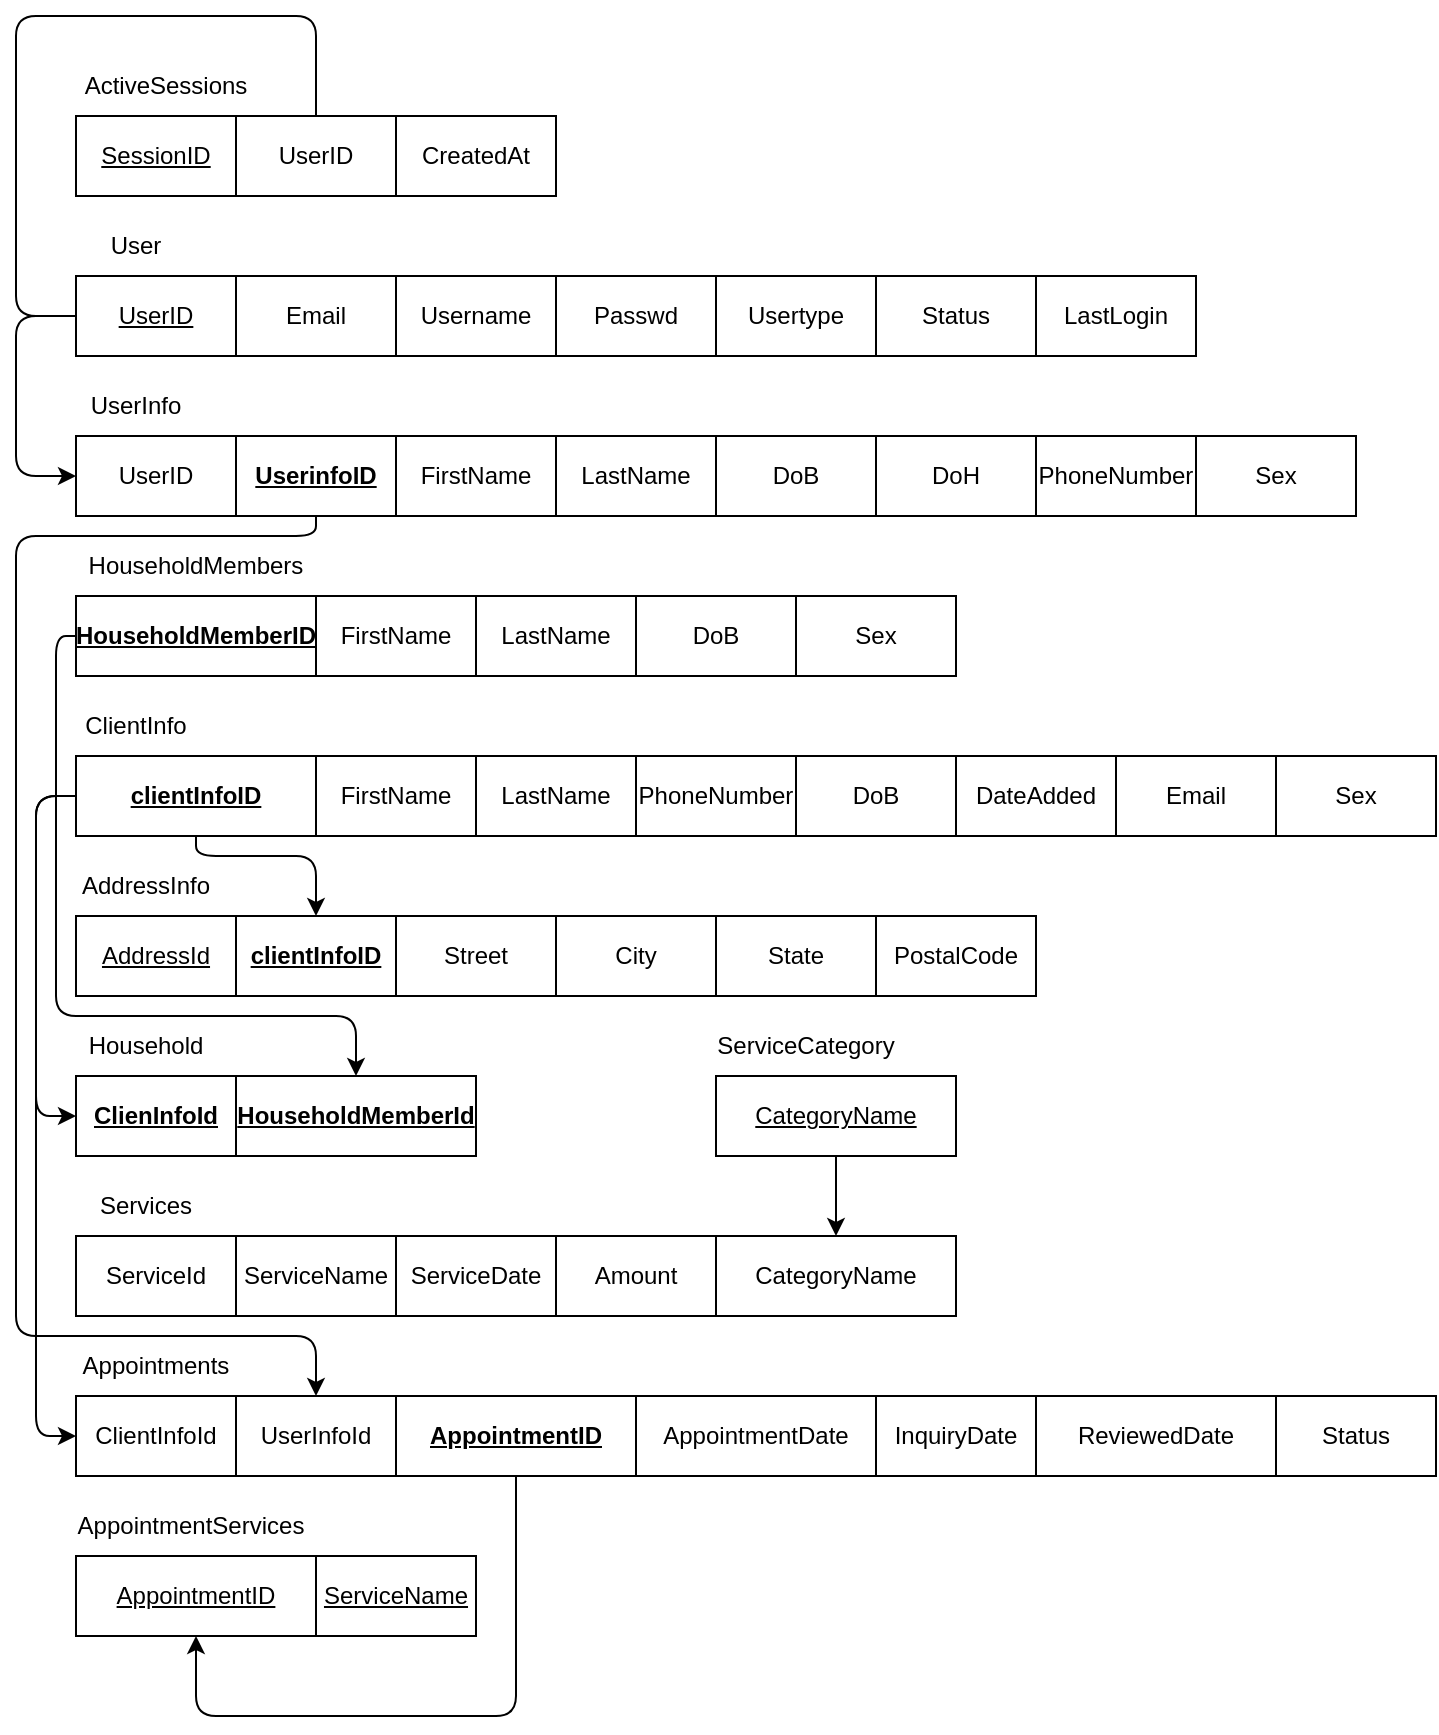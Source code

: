 <mxfile>
    <diagram id="7iXc_-SdFhRql7Fexhg4" name="Page-1">
        <mxGraphModel dx="418" dy="1819" grid="1" gridSize="10" guides="1" tooltips="1" connect="1" arrows="1" fold="1" page="1" pageScale="1" pageWidth="850" pageHeight="1100" math="0" shadow="0">
            <root>
                <mxCell id="0"/>
                <mxCell id="1" parent="0"/>
                <mxCell id="3" value="Username" style="rounded=0;whiteSpace=wrap;html=1;" parent="1" vertex="1">
                    <mxGeometry x="280" y="40" width="80" height="40" as="geometry"/>
                </mxCell>
                <mxCell id="5" value="Passwd" style="rounded=0;whiteSpace=wrap;html=1;" parent="1" vertex="1">
                    <mxGeometry x="360" y="40" width="80" height="40" as="geometry"/>
                </mxCell>
                <mxCell id="6" value="Usertype" style="rounded=0;whiteSpace=wrap;html=1;" parent="1" vertex="1">
                    <mxGeometry x="440" y="40" width="80" height="40" as="geometry"/>
                </mxCell>
                <mxCell id="67" style="edgeStyle=orthogonalEdgeStyle;html=1;entryX=0;entryY=0.5;entryDx=0;entryDy=0;exitX=0;exitY=0.5;exitDx=0;exitDy=0;" edge="1" parent="1" source="7" target="12">
                    <mxGeometry relative="1" as="geometry">
                        <Array as="points">
                            <mxPoint x="90" y="60"/>
                            <mxPoint x="90" y="140"/>
                        </Array>
                    </mxGeometry>
                </mxCell>
                <mxCell id="84" style="edgeStyle=orthogonalEdgeStyle;html=1;entryX=0.5;entryY=1;entryDx=0;entryDy=0;" edge="1" parent="1" source="7" target="82">
                    <mxGeometry relative="1" as="geometry">
                        <Array as="points">
                            <mxPoint x="90" y="60"/>
                            <mxPoint x="90" y="-90"/>
                            <mxPoint x="240" y="-90"/>
                        </Array>
                    </mxGeometry>
                </mxCell>
                <mxCell id="7" value="UserID" style="rounded=0;whiteSpace=wrap;html=1;fontStyle=4" parent="1" vertex="1">
                    <mxGeometry x="120" y="40" width="80" height="40" as="geometry"/>
                </mxCell>
                <mxCell id="8" value="Status" style="rounded=0;whiteSpace=wrap;html=1;" parent="1" vertex="1">
                    <mxGeometry x="520" y="40" width="80" height="40" as="geometry"/>
                </mxCell>
                <mxCell id="9" value="LastLogin" style="rounded=0;whiteSpace=wrap;html=1;" parent="1" vertex="1">
                    <mxGeometry x="600" y="40" width="80" height="40" as="geometry"/>
                </mxCell>
                <mxCell id="10" value="User" style="text;html=1;align=center;verticalAlign=middle;whiteSpace=wrap;rounded=0;" parent="1" vertex="1">
                    <mxGeometry x="120" y="10" width="60" height="30" as="geometry"/>
                </mxCell>
                <mxCell id="73" style="edgeStyle=orthogonalEdgeStyle;html=1;entryX=0.5;entryY=0;entryDx=0;entryDy=0;exitX=0.5;exitY=1;exitDx=0;exitDy=0;" edge="1" parent="1" source="11" target="70">
                    <mxGeometry relative="1" as="geometry">
                        <Array as="points">
                            <mxPoint x="240" y="170"/>
                            <mxPoint x="90" y="170"/>
                            <mxPoint x="90" y="570"/>
                            <mxPoint x="240" y="570"/>
                        </Array>
                    </mxGeometry>
                </mxCell>
                <mxCell id="11" value="UserinfoID" style="rounded=0;whiteSpace=wrap;html=1;fontStyle=5" parent="1" vertex="1">
                    <mxGeometry x="200" y="120" width="80" height="40" as="geometry"/>
                </mxCell>
                <mxCell id="12" value="UserID" style="rounded=0;whiteSpace=wrap;html=1;" parent="1" vertex="1">
                    <mxGeometry x="120" y="120" width="80" height="40" as="geometry"/>
                </mxCell>
                <mxCell id="13" value="FirstName" style="rounded=0;whiteSpace=wrap;html=1;" parent="1" vertex="1">
                    <mxGeometry x="280" y="120" width="80" height="40" as="geometry"/>
                </mxCell>
                <mxCell id="14" value="LastName" style="rounded=0;whiteSpace=wrap;html=1;" parent="1" vertex="1">
                    <mxGeometry x="360" y="120" width="80" height="40" as="geometry"/>
                </mxCell>
                <mxCell id="15" value="DoB" style="rounded=0;whiteSpace=wrap;html=1;" parent="1" vertex="1">
                    <mxGeometry x="440" y="120" width="80" height="40" as="geometry"/>
                </mxCell>
                <mxCell id="16" value="DoH" style="rounded=0;whiteSpace=wrap;html=1;" parent="1" vertex="1">
                    <mxGeometry x="520" y="120" width="80" height="40" as="geometry"/>
                </mxCell>
                <mxCell id="17" value="PhoneNumber" style="rounded=0;whiteSpace=wrap;html=1;" parent="1" vertex="1">
                    <mxGeometry x="600" y="120" width="80" height="40" as="geometry"/>
                </mxCell>
                <mxCell id="18" value="Sex" style="rounded=0;whiteSpace=wrap;html=1;" parent="1" vertex="1">
                    <mxGeometry x="680" y="120" width="80" height="40" as="geometry"/>
                </mxCell>
                <mxCell id="76" style="edgeStyle=orthogonalEdgeStyle;html=1;entryX=0.5;entryY=1;entryDx=0;entryDy=0;" edge="1" parent="1" target="75">
                    <mxGeometry relative="1" as="geometry">
                        <mxPoint x="340" y="640" as="sourcePoint"/>
                        <mxPoint x="200" y="680" as="targetPoint"/>
                        <Array as="points">
                            <mxPoint x="340" y="760"/>
                            <mxPoint x="180" y="760"/>
                        </Array>
                    </mxGeometry>
                </mxCell>
                <mxCell id="20" value="AppointmentID" style="rounded=0;whiteSpace=wrap;html=1;fontStyle=5" parent="1" vertex="1">
                    <mxGeometry x="280" y="600" width="120" height="40" as="geometry"/>
                </mxCell>
                <mxCell id="21" value="UserInfo" style="text;html=1;align=center;verticalAlign=middle;whiteSpace=wrap;rounded=0;" parent="1" vertex="1">
                    <mxGeometry x="120" y="90" width="60" height="30" as="geometry"/>
                </mxCell>
                <mxCell id="22" value="InquiryDate" style="rounded=0;whiteSpace=wrap;html=1;" parent="1" vertex="1">
                    <mxGeometry x="520" y="600" width="80" height="40" as="geometry"/>
                </mxCell>
                <mxCell id="24" value="Email" style="rounded=0;whiteSpace=wrap;html=1;" parent="1" vertex="1">
                    <mxGeometry x="200" y="40" width="80" height="40" as="geometry"/>
                </mxCell>
                <mxCell id="26" value="ReviewedDate" style="rounded=0;whiteSpace=wrap;html=1;" parent="1" vertex="1">
                    <mxGeometry x="600" y="600" width="120" height="40" as="geometry"/>
                </mxCell>
                <mxCell id="27" value="AppointmentDate" style="rounded=0;whiteSpace=wrap;html=1;" parent="1" vertex="1">
                    <mxGeometry x="400" y="600" width="120" height="40" as="geometry"/>
                </mxCell>
                <mxCell id="66" style="edgeStyle=orthogonalEdgeStyle;html=1;entryX=0.5;entryY=0;entryDx=0;entryDy=0;exitX=0;exitY=0.5;exitDx=0;exitDy=0;" edge="1" parent="1" source="28" target="53">
                    <mxGeometry relative="1" as="geometry">
                        <Array as="points">
                            <mxPoint x="110" y="220"/>
                            <mxPoint x="110" y="410"/>
                            <mxPoint x="260" y="410"/>
                        </Array>
                    </mxGeometry>
                </mxCell>
                <mxCell id="28" value="HouseholdMemberID" style="rounded=0;whiteSpace=wrap;html=1;fontStyle=5" vertex="1" parent="1">
                    <mxGeometry x="120" y="200" width="120" height="40" as="geometry"/>
                </mxCell>
                <mxCell id="29" value="FirstName" style="rounded=0;whiteSpace=wrap;html=1;" vertex="1" parent="1">
                    <mxGeometry x="240" y="200" width="80" height="40" as="geometry"/>
                </mxCell>
                <mxCell id="30" value="LastName" style="rounded=0;whiteSpace=wrap;html=1;" vertex="1" parent="1">
                    <mxGeometry x="320" y="200" width="80" height="40" as="geometry"/>
                </mxCell>
                <mxCell id="31" value="DoB" style="rounded=0;whiteSpace=wrap;html=1;" vertex="1" parent="1">
                    <mxGeometry x="400" y="200" width="80" height="40" as="geometry"/>
                </mxCell>
                <mxCell id="32" value="Sex" style="rounded=0;whiteSpace=wrap;html=1;" vertex="1" parent="1">
                    <mxGeometry x="480" y="200" width="80" height="40" as="geometry"/>
                </mxCell>
                <mxCell id="49" style="edgeStyle=orthogonalEdgeStyle;html=1;entryX=0.5;entryY=0;entryDx=0;entryDy=0;" edge="1" parent="1" source="33" target="44">
                    <mxGeometry relative="1" as="geometry">
                        <Array as="points">
                            <mxPoint x="180" y="330"/>
                            <mxPoint x="240" y="330"/>
                        </Array>
                    </mxGeometry>
                </mxCell>
                <mxCell id="65" style="edgeStyle=orthogonalEdgeStyle;html=1;entryX=0;entryY=0.5;entryDx=0;entryDy=0;exitX=0;exitY=0.5;exitDx=0;exitDy=0;" edge="1" parent="1" source="33" target="52">
                    <mxGeometry relative="1" as="geometry">
                        <Array as="points">
                            <mxPoint x="100" y="300"/>
                            <mxPoint x="100" y="460"/>
                        </Array>
                    </mxGeometry>
                </mxCell>
                <mxCell id="72" style="edgeStyle=orthogonalEdgeStyle;html=1;entryX=0;entryY=0.5;entryDx=0;entryDy=0;exitX=0;exitY=0.5;exitDx=0;exitDy=0;" edge="1" parent="1" source="33" target="69">
                    <mxGeometry relative="1" as="geometry">
                        <Array as="points">
                            <mxPoint x="100" y="300"/>
                            <mxPoint x="100" y="620"/>
                        </Array>
                    </mxGeometry>
                </mxCell>
                <mxCell id="33" value="clientInfoID" style="rounded=0;whiteSpace=wrap;html=1;fontStyle=5" vertex="1" parent="1">
                    <mxGeometry x="120" y="280" width="120" height="40" as="geometry"/>
                </mxCell>
                <mxCell id="34" value="HouseholdMembers" style="text;html=1;align=center;verticalAlign=middle;whiteSpace=wrap;rounded=0;" vertex="1" parent="1">
                    <mxGeometry x="120" y="170" width="120" height="30" as="geometry"/>
                </mxCell>
                <mxCell id="35" value="FirstName" style="rounded=0;whiteSpace=wrap;html=1;" vertex="1" parent="1">
                    <mxGeometry x="240" y="280" width="80" height="40" as="geometry"/>
                </mxCell>
                <mxCell id="36" value="LastName" style="rounded=0;whiteSpace=wrap;html=1;" vertex="1" parent="1">
                    <mxGeometry x="320" y="280" width="80" height="40" as="geometry"/>
                </mxCell>
                <mxCell id="37" value="PhoneNumber" style="rounded=0;whiteSpace=wrap;html=1;" vertex="1" parent="1">
                    <mxGeometry x="400" y="280" width="80" height="40" as="geometry"/>
                </mxCell>
                <mxCell id="38" value="DoB&lt;span style=&quot;font-family: monospace; font-size: 0px; text-align: start; text-wrap-mode: nowrap;&quot;&gt;%3CmxGraphModel%3E%3Croot%3E%3CmxCell%20id%3D%220%22%2F%3E%3CmxCell%20id%3D%221%22%20parent%3D%220%22%2F%3E%3CmxCell%20id%3D%222%22%20value%3D%22AppointmentID%22%20style%3D%22rounded%3D0%3BwhiteSpace%3Dwrap%3Bhtml%3D1%3B%22%20vertex%3D%221%22%20parent%3D%221%22%3E%3CmxGeometry%20x%3D%22200%22%20y%3D%22200%22%20width%3D%2280%22%20height%3D%2240%22%20as%3D%22geometry%22%2F%3E%3C%2FmxCell%3E%3C%2Froot%3E%3C%2FmxGraphModel%3E&lt;/span&gt;" style="rounded=0;whiteSpace=wrap;html=1;" vertex="1" parent="1">
                    <mxGeometry x="480" y="280" width="80" height="40" as="geometry"/>
                </mxCell>
                <mxCell id="39" value="DateAdded" style="rounded=0;whiteSpace=wrap;html=1;" vertex="1" parent="1">
                    <mxGeometry x="560" y="280" width="80" height="40" as="geometry"/>
                </mxCell>
                <mxCell id="40" value="Email" style="rounded=0;whiteSpace=wrap;html=1;" vertex="1" parent="1">
                    <mxGeometry x="640" y="280" width="80" height="40" as="geometry"/>
                </mxCell>
                <mxCell id="41" value="Sex" style="rounded=0;whiteSpace=wrap;html=1;" vertex="1" parent="1">
                    <mxGeometry x="720" y="280" width="80" height="40" as="geometry"/>
                </mxCell>
                <mxCell id="42" value="ClientInfo" style="text;html=1;align=center;verticalAlign=middle;whiteSpace=wrap;rounded=0;" vertex="1" parent="1">
                    <mxGeometry x="120" y="250" width="60" height="30" as="geometry"/>
                </mxCell>
                <mxCell id="43" value="AddressId" style="rounded=0;whiteSpace=wrap;html=1;fontStyle=4" vertex="1" parent="1">
                    <mxGeometry x="120" y="360" width="80" height="40" as="geometry"/>
                </mxCell>
                <mxCell id="44" value="&lt;span&gt;&lt;u&gt;&lt;b&gt;clientInfoID&lt;/b&gt;&lt;/u&gt;&lt;/span&gt;" style="rounded=0;whiteSpace=wrap;html=1;fontStyle=0" vertex="1" parent="1">
                    <mxGeometry x="200" y="360" width="80" height="40" as="geometry"/>
                </mxCell>
                <mxCell id="45" value="Street" style="rounded=0;whiteSpace=wrap;html=1;" vertex="1" parent="1">
                    <mxGeometry x="280" y="360" width="80" height="40" as="geometry"/>
                </mxCell>
                <mxCell id="46" value="City" style="rounded=0;whiteSpace=wrap;html=1;" vertex="1" parent="1">
                    <mxGeometry x="360" y="360" width="80" height="40" as="geometry"/>
                </mxCell>
                <mxCell id="47" value="State" style="rounded=0;whiteSpace=wrap;html=1;" vertex="1" parent="1">
                    <mxGeometry x="440" y="360" width="80" height="40" as="geometry"/>
                </mxCell>
                <mxCell id="48" value="PostalCode" style="rounded=0;whiteSpace=wrap;html=1;" vertex="1" parent="1">
                    <mxGeometry x="520" y="360" width="80" height="40" as="geometry"/>
                </mxCell>
                <mxCell id="50" value="AddressInfo" style="text;html=1;align=center;verticalAlign=middle;whiteSpace=wrap;rounded=0;" vertex="1" parent="1">
                    <mxGeometry x="120" y="330" width="70" height="30" as="geometry"/>
                </mxCell>
                <mxCell id="52" value="&lt;u&gt;&lt;b&gt;ClienInfoId&lt;/b&gt;&lt;/u&gt;" style="rounded=0;whiteSpace=wrap;html=1;" vertex="1" parent="1">
                    <mxGeometry x="120" y="440" width="80" height="40" as="geometry"/>
                </mxCell>
                <mxCell id="53" value="&lt;u&gt;&lt;b&gt;HouseholdMemberId&lt;/b&gt;&lt;/u&gt;" style="rounded=0;whiteSpace=wrap;html=1;" vertex="1" parent="1">
                    <mxGeometry x="200" y="440" width="120" height="40" as="geometry"/>
                </mxCell>
                <mxCell id="54" value="Household" style="text;html=1;align=center;verticalAlign=middle;whiteSpace=wrap;rounded=0;" vertex="1" parent="1">
                    <mxGeometry x="120" y="410" width="70" height="30" as="geometry"/>
                </mxCell>
                <mxCell id="56" value="ServiceId" style="rounded=0;whiteSpace=wrap;html=1;" vertex="1" parent="1">
                    <mxGeometry x="120" y="520" width="80" height="40" as="geometry"/>
                </mxCell>
                <mxCell id="57" value="ServiceName" style="rounded=0;whiteSpace=wrap;html=1;" vertex="1" parent="1">
                    <mxGeometry x="200" y="520" width="80" height="40" as="geometry"/>
                </mxCell>
                <mxCell id="58" value="ServiceDate" style="rounded=0;whiteSpace=wrap;html=1;" vertex="1" parent="1">
                    <mxGeometry x="280" y="520" width="80" height="40" as="geometry"/>
                </mxCell>
                <mxCell id="59" value="Amount" style="rounded=0;whiteSpace=wrap;html=1;" vertex="1" parent="1">
                    <mxGeometry x="360" y="520" width="80" height="40" as="geometry"/>
                </mxCell>
                <mxCell id="60" value="CategoryName" style="rounded=0;whiteSpace=wrap;html=1;" vertex="1" parent="1">
                    <mxGeometry x="440" y="520" width="120" height="40" as="geometry"/>
                </mxCell>
                <mxCell id="61" value="Services" style="text;html=1;align=center;verticalAlign=middle;whiteSpace=wrap;rounded=0;" vertex="1" parent="1">
                    <mxGeometry x="120" y="490" width="70" height="30" as="geometry"/>
                </mxCell>
                <mxCell id="63" style="edgeStyle=none;html=1;entryX=0.5;entryY=0;entryDx=0;entryDy=0;" edge="1" parent="1" source="62" target="60">
                    <mxGeometry relative="1" as="geometry"/>
                </mxCell>
                <mxCell id="62" value="&lt;u&gt;CategoryName&lt;/u&gt;" style="rounded=0;whiteSpace=wrap;html=1;" vertex="1" parent="1">
                    <mxGeometry x="440" y="440" width="120" height="40" as="geometry"/>
                </mxCell>
                <mxCell id="64" value="ServiceCategory" style="text;html=1;align=center;verticalAlign=middle;whiteSpace=wrap;rounded=0;" vertex="1" parent="1">
                    <mxGeometry x="440" y="410" width="90" height="30" as="geometry"/>
                </mxCell>
                <mxCell id="68" value="Status" style="rounded=0;whiteSpace=wrap;html=1;" vertex="1" parent="1">
                    <mxGeometry x="720" y="600" width="80" height="40" as="geometry"/>
                </mxCell>
                <mxCell id="69" value="ClientInfoId" style="rounded=0;whiteSpace=wrap;html=1;" vertex="1" parent="1">
                    <mxGeometry x="120" y="600" width="80" height="40" as="geometry"/>
                </mxCell>
                <mxCell id="70" value="UserInfoId" style="rounded=0;whiteSpace=wrap;html=1;" vertex="1" parent="1">
                    <mxGeometry x="200" y="600" width="80" height="40" as="geometry"/>
                </mxCell>
                <mxCell id="71" value="Appointments" style="text;html=1;align=center;verticalAlign=middle;whiteSpace=wrap;rounded=0;" vertex="1" parent="1">
                    <mxGeometry x="120" y="570" width="80" height="30" as="geometry"/>
                </mxCell>
                <mxCell id="75" value="AppointmentID" style="rounded=0;whiteSpace=wrap;html=1;fontStyle=4" vertex="1" parent="1">
                    <mxGeometry x="120" y="680" width="120" height="40" as="geometry"/>
                </mxCell>
                <mxCell id="78" value="ServiceName" style="rounded=0;whiteSpace=wrap;html=1;fontStyle=4" vertex="1" parent="1">
                    <mxGeometry x="240" y="680" width="80" height="40" as="geometry"/>
                </mxCell>
                <mxCell id="79" value="AppointmentServices" style="text;html=1;align=center;verticalAlign=middle;whiteSpace=wrap;rounded=0;" vertex="1" parent="1">
                    <mxGeometry x="115" y="650" width="125" height="30" as="geometry"/>
                </mxCell>
                <mxCell id="80" value="SessionID" style="rounded=0;whiteSpace=wrap;html=1;fontStyle=4" vertex="1" parent="1">
                    <mxGeometry x="120" y="-40" width="80" height="40" as="geometry"/>
                </mxCell>
                <mxCell id="81" value="ActiveSessions" style="text;html=1;align=center;verticalAlign=middle;whiteSpace=wrap;rounded=0;" vertex="1" parent="1">
                    <mxGeometry x="120" y="-70" width="90" height="30" as="geometry"/>
                </mxCell>
                <mxCell id="82" value="UserID" style="rounded=0;whiteSpace=wrap;html=1;" vertex="1" parent="1">
                    <mxGeometry x="200" y="-40" width="80" height="40" as="geometry"/>
                </mxCell>
                <mxCell id="83" value="CreatedAt" style="rounded=0;whiteSpace=wrap;html=1;" vertex="1" parent="1">
                    <mxGeometry x="280" y="-40" width="80" height="40" as="geometry"/>
                </mxCell>
            </root>
        </mxGraphModel>
    </diagram>
</mxfile>